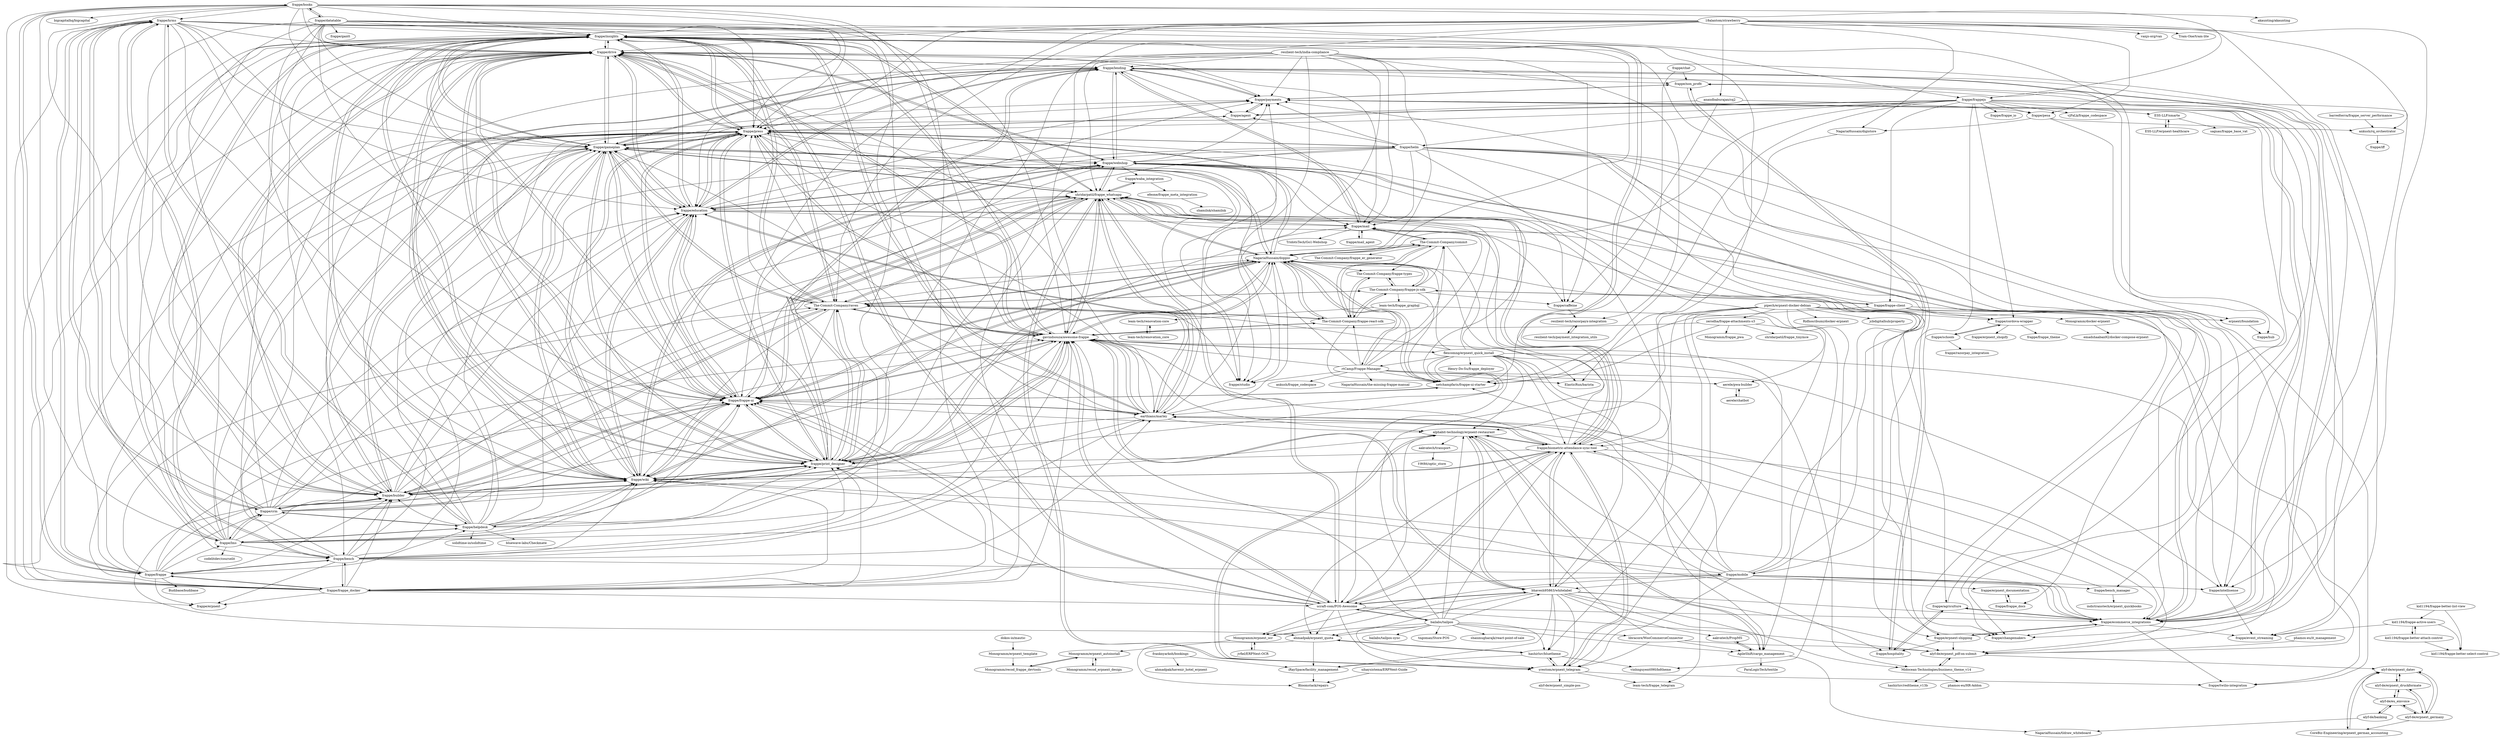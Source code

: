 digraph G {
"frappe/books" -> "frappe/hrms"
"frappe/books" -> "frappe/insights"
"frappe/books" -> "akaunting/akaunting" ["e"=1]
"frappe/books" -> "frappe/bench"
"frappe/books" -> "frappe/frappe"
"frappe/books" -> "frappe/frappe_docker"
"frappe/books" -> "bigcapitalhq/bigcapital" ["e"=1]
"frappe/books" -> "frappe/lms"
"frappe/books" -> "frappe/frappejs"
"frappe/books" -> "frappe/drive"
"frappe/books" -> "frappe/erpnext" ["e"=1]
"frappe/books" -> "frappe/helpdesk"
"frappe/books" -> "frappe/gameplan"
"frappe/books" -> "frappe/datatable"
"frappe/books" -> "frappe/press"
"frappe/frappe" -> "frappe/erpnext" ["e"=1]
"frappe/frappe" -> "frappe/bench"
"frappe/frappe" -> "frappe/frappe_docker"
"frappe/frappe" -> "frappe/hrms"
"frappe/frappe" -> "frappe/books"
"frappe/frappe" -> "gavindsouza/awesome-frappe"
"frappe/frappe" -> "frappe/insights"
"frappe/frappe" -> "frappe/frappe-ui"
"frappe/frappe" -> "frappe/lms"
"frappe/frappe" -> "frappe/helpdesk"
"frappe/frappe" -> "frappe/press"
"frappe/frappe" -> "frappe/builder"
"frappe/frappe" -> "The-Commit-Company/raven"
"frappe/frappe" -> "Budibase/budibase" ["e"=1]
"frappe/frappe" -> "frappe/crm"
"frappe/datatable" -> "frappe/frappe-ui"
"frappe/datatable" -> "frappe/insights"
"frappe/datatable" -> "frappe/frappejs"
"frappe/datatable" -> "frappe/gameplan"
"frappe/datatable" -> "frappe/drive"
"frappe/datatable" -> "frappe/bench"
"frappe/datatable" -> "frappe/print_designer"
"frappe/datatable" -> "gavindsouza/awesome-frappe"
"frappe/datatable" -> "frappe/press"
"frappe/datatable" -> "frappe/builder"
"frappe/datatable" -> "frappe/wiki"
"frappe/datatable" -> "frappe/gantt" ["e"=1]
"frappe/datatable" -> "frappe/biometric-attendance-sync-tool"
"frappe/datatable" -> "frappe/books"
"frappe/datatable" -> "erpnext/foundation"
"sihaysistema/ERPNext-Guide" -> "Bloomstack/repairs"
"bailabs/tailpos" -> "ucraft-com/POS-Awesome"
"bailabs/tailpos" -> "frappe/biometric-attendance-sync-tool"
"bailabs/tailpos" -> "tngoman/Store-POS" ["e"=1]
"bailabs/tailpos" -> "yrestom/erpnext_telegram"
"bailabs/tailpos" -> "Monogramm/erpnext_ocr"
"bailabs/tailpos" -> "ahmadpak/erpnext_quota"
"bailabs/tailpos" -> "gavindsouza/awesome-frappe"
"bailabs/tailpos" -> "shanmugharajk/react-point-of-sale" ["e"=1]
"bailabs/tailpos" -> "bailabs/tailpos-sync"
"bailabs/tailpos" -> "bhavesh95863/whitelabel"
"bailabs/tailpos" -> "alphabit-technology/erpnext-restaurant"
"bailabs/tailpos" -> "hashirluv/bluetheme"
"bailabs/tailpos" -> "shridarpatil/frappe_whatsapp"
"bailabs/tailpos" -> "libracore/WooCommerceConnector"
"bailabs/tailpos" -> "AgileShift/cargo_management"
"frappe/frappejs" -> "frappe/intellisense"
"frappe/frappejs" -> "frappe/frappe-client"
"frappe/frappejs" -> "frappe/press"
"frappe/frappejs" -> "frappe/mobile"
"frappe/frappejs" -> "netchampfaris/frappe-ui-starter"
"frappe/frappejs" -> "frappe/bench_manager"
"frappe/frappejs" -> "vjFaLk/frappe_codespace"
"frappe/frappejs" -> "frappe/frappe_io"
"frappe/frappejs" -> "frappe/helm"
"frappe/frappejs" -> "frappe/agent"
"frappe/frappejs" -> "frappe/cordova-wrapper"
"frappe/frappejs" -> "frappe/gameplan"
"frappe/frappejs" -> "ESS-LLP/smarte"
"frappe/frappejs" -> "NagariaHussain/doppio"
"frappe/frappejs" -> "frappe/pesa"
"frappe/bench_manager" -> "indictranstech/erpnext_quickbooks"
"frappe/bench_manager" -> "netchampfaris/frappe-ui-starter"
"frappe/biometric-attendance-sync-tool" -> "ahmadpak/erpnext_quota"
"frappe/biometric-attendance-sync-tool" -> "shridarpatil/frappe_whatsapp"
"frappe/biometric-attendance-sync-tool" -> "alphabit-technology/erpnext-restaurant"
"frappe/biometric-attendance-sync-tool" -> "ucraft-com/POS-Awesome"
"frappe/biometric-attendance-sync-tool" -> "yrestom/erpnext_telegram"
"frappe/biometric-attendance-sync-tool" -> "frappe/wiki"
"frappe/biometric-attendance-sync-tool" -> "earthians/marley"
"frappe/biometric-attendance-sync-tool" -> "frappe/ecommerce_integrations"
"frappe/biometric-attendance-sync-tool" -> "bhavesh95863/whitelabel"
"frappe/biometric-attendance-sync-tool" -> "frappe/print_designer"
"frappe/biometric-attendance-sync-tool" -> "alyf-de/erpnext_pdf-on-submit"
"frappe/biometric-attendance-sync-tool" -> "frappe/insights"
"frappe/biometric-attendance-sync-tool" -> "frappe/mail"
"frappe/biometric-attendance-sync-tool" -> "NagariaHussain/doppio"
"frappe/biometric-attendance-sync-tool" -> "gavindsouza/awesome-frappe"
"alyf-de/erpnext_pdf-on-submit" -> "alyf-de/erpnext_datev"
"alyf-de/erpnext_pdf-on-submit" -> "Midocean-Technologies/business_theme_v14"
"pipech/erpnext-docker-debian" -> "zerodha/frappe-attachments-s3"
"pipech/erpnext-docker-debian" -> "Monogramm/docker-erpnext"
"pipech/erpnext-docker-debian" -> "Ridhosribumi/docker-erpnext"
"pipech/erpnext-docker-debian" -> "yrestom/erpnext_telegram"
"pipech/erpnext-docker-debian" -> "frappe/cordova-wrapper"
"pipech/erpnext-docker-debian" -> "hashirluv/bluetheme"
"pipech/erpnext-docker-debian" -> "frappe/twilio-integration"
"pipech/erpnext-docker-debian" -> "frappe/biometric-attendance-sync-tool"
"pipech/erpnext-docker-debian" -> "alphabit-technology/erpnext-restaurant"
"pipech/erpnext-docker-debian" -> "vinhnguyent090/bdtheme"
"pipech/erpnext-docker-debian" -> "jcbdigitalhub/property"
"zerodha/frappe-attachments-s3" -> "gavindsouza/awesome-frappe"
"zerodha/frappe-attachments-s3" -> "shridarpatil/frappe_tinymce" ["e"=1]
"zerodha/frappe-attachments-s3" -> "netchampfaris/frappe-ui-starter"
"zerodha/frappe-attachments-s3" -> "Monogramm/frappe_pwa"
"zerodha/frappe-attachments-s3" -> "aerele/pwa-builder"
"Monogramm/docker-erpnext" -> "emadshaaban92/docker-compose-erpnext"
"franknyarkoh/bookings" -> "ahmadpak/havenir_hotel_erpnext"
"franknyarkoh/bookings" -> "iRaySpace/facility_management"
"Monogramm/erpnext_ocr" -> "Monogramm/erpnext_autoinstall"
"Monogramm/erpnext_ocr" -> "jvfiel/ERPNext-OCR"
"libracore/WooCommerceConnector" -> "alphabit-technology/erpnext-restaurant"
"libracore/WooCommerceConnector" -> "AgileShift/cargo_management"
"libracore/WooCommerceConnector" -> "yrestom/erpnext_telegram"
"libracore/WooCommerceConnector" -> "alyf-de/erpnext_pdf-on-submit"
"jvfiel/ERPNext-OCR" -> "Monogramm/erpnext_ocr"
"dokos-io/mautic" -> "Monogramm/erpnext_template"
"frappe/bench" -> "frappe/frappe_docker"
"frappe/bench" -> "frappe/frappe"
"frappe/bench" -> "frappe/press"
"frappe/bench" -> "frappe/insights"
"frappe/bench" -> "frappe/frappe-ui"
"frappe/bench" -> "gavindsouza/awesome-frappe"
"frappe/bench" -> "frappe/gameplan"
"frappe/bench" -> "frappe/wiki"
"frappe/bench" -> "frappe/hrms"
"frappe/bench" -> "frappe/print_designer"
"frappe/bench" -> "frappe/drive"
"frappe/bench" -> "frappe/mobile"
"frappe/bench" -> "earthians/marley"
"frappe/bench" -> "frappe/erpnext" ["e"=1]
"frappe/bench" -> "frappe/builder"
"frappe/press" -> "frappe/agent"
"frappe/press" -> "frappe/insights"
"frappe/press" -> "frappe/gameplan"
"frappe/press" -> "frappe/frappe-ui"
"frappe/press" -> "NagariaHussain/doppio"
"frappe/press" -> "frappe/drive"
"frappe/press" -> "frappe/print_designer"
"frappe/press" -> "frappe/wiki"
"frappe/press" -> "frappe/education"
"frappe/press" -> "gavindsouza/awesome-frappe"
"frappe/press" -> "frappe/changemakers"
"frappe/press" -> "shridarpatil/frappe_whatsapp"
"frappe/press" -> "frappe/studio"
"frappe/press" -> "frappe/helm"
"frappe/press" -> "frappe/builder"
"frappe/agent" -> "frappe/press"
"frappe/agent" -> "frappe/payments"
"frappe/helm" -> "frappe/agent"
"frappe/helm" -> "frappe/ecommerce_integrations"
"frappe/helm" -> "frappe/press"
"frappe/helm" -> "frappe/webshop"
"frappe/helm" -> "frappe/erpnext-shipping"
"frappe/helm" -> "frappe/frappe_docs"
"frappe/helm" -> "frappe/twilio-integration"
"frappe/helm" -> "frappe/payments"
"frappe/helm" -> "alyf-de/erpnext_pdf-on-submit"
"frappe/helm" -> "frappe/mail"
"frappe/helm" -> "frappe/print_designer"
"frappe/helm" -> "frappe/intellisense"
"frappe/helm" -> "frappe/education"
"frappe/helm" -> "frappe/frappe-ui"
"frappe/helm" -> "AgileShift/cargo_management"
"hashirluv/bluetheme" -> "ahmadpak/erpnext_quota"
"hashirluv/bluetheme" -> "vinhnguyent090/bdtheme"
"hashirluv/bluetheme" -> "yrestom/erpnext_telegram"
"hashirluv/bluetheme" -> "iRaySpace/facility_management"
"iRaySpace/facility_management" -> "Bloomstack/repairs"
"ahmadpak/erpnext_quota" -> "hashirluv/bluetheme"
"ahmadpak/erpnext_quota" -> "iRaySpace/facility_management"
"ahmadpak/erpnext_quota" -> "Bloomstack/repairs"
"ucraft-com/POS-Awesome" -> "frappe/biometric-attendance-sync-tool"
"ucraft-com/POS-Awesome" -> "shridarpatil/frappe_whatsapp"
"ucraft-com/POS-Awesome" -> "gavindsouza/awesome-frappe"
"ucraft-com/POS-Awesome" -> "alphabit-technology/erpnext-restaurant"
"ucraft-com/POS-Awesome" -> "ahmadpak/erpnext_quota"
"ucraft-com/POS-Awesome" -> "frappe/insights"
"ucraft-com/POS-Awesome" -> "bhavesh95863/whitelabel"
"ucraft-com/POS-Awesome" -> "yrestom/erpnext_telegram"
"ucraft-com/POS-Awesome" -> "Monogramm/erpnext_ocr"
"ucraft-com/POS-Awesome" -> "alyf-de/erpnext_pdf-on-submit"
"ucraft-com/POS-Awesome" -> "bailabs/tailpos"
"ucraft-com/POS-Awesome" -> "frappe/print_designer"
"ucraft-com/POS-Awesome" -> "frappe/ecommerce_integrations"
"ucraft-com/POS-Awesome" -> "frappe/press"
"ucraft-com/POS-Awesome" -> "frappe/frappe-ui"
"frappe/frappe-client" -> "netchampfaris/frappe-ui-starter"
"frappe/frappe-client" -> "frappe/intellisense"
"frappe/frappe-client" -> "The-Commit-Company/frappe-js-sdk"
"frappe/frappe-client" -> "erpnext/foundation"
"frappe/frappe-client" -> "frappe/cordova-wrapper"
"frappe/frappe-client" -> "frappe/payments"
"phamos-eu/it_management" -> "alyf-de/erpnext_pdf-on-submit"
"yrestom/erpnext_telegram" -> "frappe/twilio-integration"
"yrestom/erpnext_telegram" -> "hashirluv/bluetheme"
"yrestom/erpnext_telegram" -> "leam-tech/frappe_telegram"
"yrestom/erpnext_telegram" -> "alphabit-technology/erpnext-restaurant"
"yrestom/erpnext_telegram" -> "shridarpatil/frappe_whatsapp"
"yrestom/erpnext_telegram" -> "alyf-de/erpnext_simple-pos"
"yrestom/erpnext_telegram" -> "frappe/biometric-attendance-sync-tool"
"frappe/mobile" -> "yrestom/erpnext_telegram"
"frappe/mobile" -> "frappe/bench_manager"
"frappe/mobile" -> "gavindsouza/awesome-frappe"
"frappe/mobile" -> "frappe/biometric-attendance-sync-tool"
"frappe/mobile" -> "frappe/wiki"
"frappe/mobile" -> "frappe/ecommerce_integrations"
"frappe/mobile" -> "bhavesh95863/whitelabel"
"frappe/mobile" -> "frappe/erpnext_documentation"
"frappe/mobile" -> "ucraft-com/POS-Awesome"
"frappe/mobile" -> "frappe/insights"
"frappe/mobile" -> "earthians/marley"
"frappe/mobile" -> "frappe/intellisense"
"frappe/mobile" -> "Monogramm/erpnext_ocr"
"frappe/mobile" -> "frappe/frappe-ui"
"frappe/mobile" -> "NagariaHussain/doppio"
"Monogramm/recod_erpnext_design" -> "Monogramm/erpnext_autoinstall"
"aakvatech/PropMS" -> "AgileShift/cargo_management"
"frappe/wiki" -> "frappe/drive"
"frappe/wiki" -> "frappe/gameplan"
"frappe/wiki" -> "frappe/print_designer"
"frappe/wiki" -> "frappe/insights"
"frappe/wiki" -> "frappe/lending"
"frappe/wiki" -> "frappe/frappe-ui"
"frappe/wiki" -> "frappe/webshop"
"frappe/wiki" -> "frappe/payments"
"frappe/wiki" -> "frappe/press"
"frappe/wiki" -> "frappe/ecommerce_integrations"
"frappe/wiki" -> "frappe/education"
"frappe/wiki" -> "NagariaHussain/doppio"
"frappe/wiki" -> "gavindsouza/awesome-frappe"
"frappe/wiki" -> "frappe/biometric-attendance-sync-tool"
"frappe/wiki" -> "frappe/builder"
"frappe/erpnext_documentation" -> "frappe/frappe_docs"
"leam-tech/renovation_core" -> "leam-tech/renovation-core"
"AgileShift/cargo_management" -> "NagariaHussain/tldraw_whiteboard"
"AgileShift/cargo_management" -> "aakvatech/PropMS"
"AgileShift/cargo_management" -> "alphabit-technology/erpnext-restaurant"
"AgileShift/cargo_management" -> "ParaLogicTech/textile"
"Monogramm/erpnext_template" -> "Monogramm/recod_frappe_devtools"
"frappe/frappe_docs" -> "frappe/erpnext_documentation"
"leam-tech/renovation-core" -> "leam-tech/renovation_core"
"Monogramm/erpnext_autoinstall" -> "Monogramm/recod_frappe_devtools"
"Monogramm/erpnext_autoinstall" -> "Monogramm/recod_erpnext_design"
"Monogramm/recod_frappe_devtools" -> "Monogramm/erpnext_autoinstall"
"frappe/lms" -> "frappe/insights"
"frappe/lms" -> "frappe/frappe-ui"
"frappe/lms" -> "frappe/hrms"
"frappe/lms" -> "frappe/education"
"frappe/lms" -> "frappe/gameplan"
"frappe/lms" -> "frappe/crm"
"frappe/lms" -> "frappe/drive"
"frappe/lms" -> "frappe/wiki"
"frappe/lms" -> "frappe/helpdesk"
"frappe/lms" -> "gavindsouza/awesome-frappe"
"frappe/lms" -> "frappe/press"
"frappe/lms" -> "frappe/builder"
"frappe/lms" -> "earthians/marley"
"frappe/lms" -> "frappe/bench"
"frappe/lms" -> "codelitdev/courselit" ["e"=1]
"frappe/erpnext-shipping" -> "alyf-de/erpnext_pdf-on-submit"
"frappe/erpnext-shipping" -> "frappe/hospitality"
"frappe/erpnext-shipping" -> "frappe/ecommerce_integrations"
"earthians/marley" -> "frappe/education"
"earthians/marley" -> "shridarpatil/frappe_whatsapp"
"earthians/marley" -> "frappe/gameplan"
"earthians/marley" -> "frappe/biometric-attendance-sync-tool"
"earthians/marley" -> "frappe/insights"
"earthians/marley" -> "frappe/wiki"
"earthians/marley" -> "frappe/frappe-ui"
"earthians/marley" -> "gavindsouza/awesome-frappe"
"earthians/marley" -> "alphabit-technology/erpnext-restaurant"
"earthians/marley" -> "frappe/ecommerce_integrations"
"earthians/marley" -> "frappe/print_designer"
"earthians/marley" -> "frappe/payments"
"earthians/marley" -> "NagariaHussain/doppio"
"earthians/marley" -> "frappe/drive"
"earthians/marley" -> "frappe/press"
"frappe/intellisense" -> "frappe/event_streaming"
"bhavesh95863/whitelabel" -> "ahmadpak/erpnext_quota"
"bhavesh95863/whitelabel" -> "alyf-de/erpnext_pdf-on-submit"
"bhavesh95863/whitelabel" -> "gavindsouza/awesome-frappe"
"bhavesh95863/whitelabel" -> "alphabit-technology/erpnext-restaurant"
"bhavesh95863/whitelabel" -> "Monogramm/erpnext_ocr"
"bhavesh95863/whitelabel" -> "Midocean-Technologies/business_theme_v14"
"bhavesh95863/whitelabel" -> "AgileShift/cargo_management"
"bhavesh95863/whitelabel" -> "aakvatech/PropMS"
"bhavesh95863/whitelabel" -> "ucraft-com/POS-Awesome"
"bhavesh95863/whitelabel" -> "frappe/biometric-attendance-sync-tool"
"bhavesh95863/whitelabel" -> "shridarpatil/frappe_whatsapp"
"bhavesh95863/whitelabel" -> "yrestom/erpnext_telegram"
"bhavesh95863/whitelabel" -> "frappe/ecommerce_integrations"
"bhavesh95863/whitelabel" -> "iRaySpace/facility_management"
"bhavesh95863/whitelabel" -> "hashirluv/bluetheme"
"alphabit-technology/erpnext-restaurant" -> "AgileShift/cargo_management"
"alphabit-technology/erpnext-restaurant" -> "frappe/hospitality"
"alphabit-technology/erpnext-restaurant" -> "aakvatech/transport"
"alphabit-technology/erpnext-restaurant" -> "yrestom/erpnext_telegram"
"alphabit-technology/erpnext-restaurant" -> "frappe/biometric-attendance-sync-tool"
"alphabit-technology/erpnext-restaurant" -> "ahmadpak/erpnext_quota"
"alphabit-technology/erpnext-restaurant" -> "bhavesh95863/whitelabel"
"aakvatech/transport" -> "f-9t9it/optic_store"
"frappe/chat" -> "frappe/non_profit"
"frappe/chat" -> "netchampfaris/frappe-ui-starter"
"NagariaHussain/doppio" -> "The-Commit-Company/frappe-react-sdk"
"NagariaHussain/doppio" -> "netchampfaris/frappe-ui-starter"
"NagariaHussain/doppio" -> "gavindsouza/awesome-frappe"
"NagariaHussain/doppio" -> "frappe/frappe-ui"
"NagariaHussain/doppio" -> "rtCamp/Frappe-Manager"
"NagariaHussain/doppio" -> "The-Commit-Company/commit"
"NagariaHussain/doppio" -> "The-Commit-Company/raven"
"NagariaHussain/doppio" -> "frappe/print_designer"
"NagariaHussain/doppio" -> "frappe/gameplan"
"NagariaHussain/doppio" -> "The-Commit-Company/frappe-types"
"NagariaHussain/doppio" -> "The-Commit-Company/frappe-js-sdk"
"NagariaHussain/doppio" -> "frappe/press"
"NagariaHussain/doppio" -> "shridarpatil/frappe_whatsapp"
"NagariaHussain/doppio" -> "frappe/studio"
"NagariaHussain/doppio" -> "frappe/wiki"
"frappe/ecommerce_integrations" -> "frappe/payments"
"frappe/ecommerce_integrations" -> "frappe/non_profit"
"frappe/ecommerce_integrations" -> "frappe/lending"
"frappe/ecommerce_integrations" -> "frappe/event_streaming"
"frappe/ecommerce_integrations" -> "frappe/webshop"
"frappe/ecommerce_integrations" -> "frappe/agriculture"
"frappe/ecommerce_integrations" -> "frappe/changemakers"
"frappe/ecommerce_integrations" -> "frappe/twilio-integration"
"frappe/ecommerce_integrations" -> "frappe/erpnext-shipping"
"leam-tech/frappe_graphql" -> "leam-tech/renovation-core"
"leam-tech/frappe_graphql" -> "leam-tech/frappe_telegram"
"alyf-de/erpnext_druckformate" -> "alyf-de/erpnext_germany"
"alyf-de/erpnext_druckformate" -> "alyf-de/erpnext_datev"
"alyf-de/erpnext_druckformate" -> "alyf-de/eu_einvoice"
"CoreBiz-Engineering/erpnext_german_accounting" -> "alyf-de/erpnext_datev"
"gavindsouza/awesome-frappe" -> "NagariaHussain/doppio"
"gavindsouza/awesome-frappe" -> "shridarpatil/frappe_whatsapp"
"gavindsouza/awesome-frappe" -> "frappe/print_designer"
"gavindsouza/awesome-frappe" -> "frappe/insights"
"gavindsouza/awesome-frappe" -> "bhavesh95863/whitelabel"
"gavindsouza/awesome-frappe" -> "frappe/frappe-ui"
"gavindsouza/awesome-frappe" -> "The-Commit-Company/raven"
"gavindsouza/awesome-frappe" -> "ucraft-com/POS-Awesome"
"gavindsouza/awesome-frappe" -> "frappe/press"
"gavindsouza/awesome-frappe" -> "alphabit-technology/erpnext-restaurant"
"gavindsouza/awesome-frappe" -> "frappe/wiki"
"gavindsouza/awesome-frappe" -> "frappe/drive"
"gavindsouza/awesome-frappe" -> "flexcomng/erpnext_quick_install"
"gavindsouza/awesome-frappe" -> "earthians/marley"
"gavindsouza/awesome-frappe" -> "The-Commit-Company/frappe-react-sdk"
"frappe/helpdesk" -> "frappe/insights"
"frappe/helpdesk" -> "frappe/hrms"
"frappe/helpdesk" -> "frappe/crm"
"frappe/helpdesk" -> "frappe/gameplan"
"frappe/helpdesk" -> "frappe/drive"
"frappe/helpdesk" -> "frappe/builder"
"frappe/helpdesk" -> "frappe/press"
"frappe/helpdesk" -> "frappe/frappe-ui"
"frappe/helpdesk" -> "frappe/print_designer"
"frappe/helpdesk" -> "frappe/lms"
"frappe/helpdesk" -> "frappe/wiki"
"frappe/helpdesk" -> "The-Commit-Company/raven"
"frappe/helpdesk" -> "frappe/education"
"frappe/helpdesk" -> "bluewave-labs/Checkmate" ["e"=1]
"frappe/helpdesk" -> "solidtime-io/solidtime" ["e"=1]
"resilient-tech/india-compliance" -> "frappe/studio"
"resilient-tech/india-compliance" -> "frappe/education"
"resilient-tech/india-compliance" -> "NagariaHussain/doppio"
"resilient-tech/india-compliance" -> "frappe/press"
"resilient-tech/india-compliance" -> "frappe/print_designer"
"resilient-tech/india-compliance" -> "shridarpatil/frappe_whatsapp"
"resilient-tech/india-compliance" -> "frappe/mail"
"resilient-tech/india-compliance" -> "resilient-tech/razorpayx-integration"
"resilient-tech/india-compliance" -> "earthians/marley"
"resilient-tech/india-compliance" -> "frappe/payments"
"resilient-tech/india-compliance" -> "frappe/caffeine"
"resilient-tech/india-compliance" -> "frappe/lending"
"frappe/education" -> "frappe/payments"
"frappe/education" -> "frappe/webshop"
"frappe/education" -> "earthians/marley"
"frappe/education" -> "frappe/frappe-ui"
"frappe/education" -> "frappe/drive"
"frappe/education" -> "frappe/insights"
"frappe/education" -> "frappe/gameplan"
"frappe/education" -> "frappe/ecommerce_integrations"
"frappe/education" -> "frappe/press"
"frappe/education" -> "frappe/print_designer"
"frappe/education" -> "frappe/lending"
"frappe/education" -> "frappe/wiki"
"frappe/education" -> "shridarpatil/frappe_whatsapp"
"frappe/education" -> "frappe/agriculture"
"frappe/education" -> "frappe/mail"
"frappe/frappe-ui" -> "frappe/drive"
"frappe/frappe-ui" -> "netchampfaris/frappe-ui-starter"
"frappe/frappe-ui" -> "frappe/gameplan"
"frappe/frappe-ui" -> "NagariaHussain/doppio"
"frappe/frappe-ui" -> "frappe/insights"
"frappe/frappe-ui" -> "frappe/press"
"frappe/frappe-ui" -> "frappe/wiki"
"frappe/frappe-ui" -> "frappe/education"
"frappe/frappe-ui" -> "frappe/print_designer"
"frappe/frappe-ui" -> "gavindsouza/awesome-frappe"
"frappe/frappe-ui" -> "frappe/builder"
"frappe/frappe-ui" -> "shridarpatil/frappe_whatsapp"
"frappe/frappe-ui" -> "frappe/payments"
"frappe/frappe-ui" -> "frappe/webshop"
"frappe/frappe-ui" -> "earthians/marley"
"frappe/agriculture" -> "frappe/non_profit"
"frappe/agriculture" -> "frappe/hospitality"
"frappe/agriculture" -> "frappe/ecommerce_integrations"
"frappe/gameplan" -> "frappe/drive"
"frappe/gameplan" -> "frappe/insights"
"frappe/gameplan" -> "frappe/wiki"
"frappe/gameplan" -> "frappe/press"
"frappe/gameplan" -> "frappe/frappe-ui"
"frappe/gameplan" -> "frappe/payments"
"frappe/gameplan" -> "frappe/print_designer"
"frappe/gameplan" -> "The-Commit-Company/raven"
"frappe/gameplan" -> "NagariaHussain/doppio"
"frappe/gameplan" -> "frappe/webshop"
"frappe/gameplan" -> "frappe/lending"
"frappe/gameplan" -> "frappe/education"
"frappe/gameplan" -> "shridarpatil/frappe_whatsapp"
"frappe/gameplan" -> "frappe/builder"
"frappe/gameplan" -> "frappe/studio"
"frappe/drive" -> "frappe/gameplan"
"frappe/drive" -> "frappe/wiki"
"frappe/drive" -> "frappe/insights"
"frappe/drive" -> "frappe/print_designer"
"frappe/drive" -> "frappe/frappe-ui"
"frappe/drive" -> "frappe/webshop"
"frappe/drive" -> "frappe/lending"
"frappe/drive" -> "frappe/builder"
"frappe/drive" -> "frappe/press"
"frappe/drive" -> "frappe/education"
"frappe/drive" -> "frappe/ecommerce_integrations"
"frappe/drive" -> "frappe/mail"
"frappe/drive" -> "gavindsouza/awesome-frappe"
"frappe/drive" -> "The-Commit-Company/raven"
"frappe/drive" -> "frappe/payments"
"alyf-de/erpnext_datev" -> "alyf-de/erpnext_germany"
"alyf-de/erpnext_datev" -> "CoreBiz-Engineering/erpnext_german_accounting"
"alyf-de/erpnext_datev" -> "alyf-de/erpnext_druckformate"
"frappe/schools" -> "frappe/razorpay_integration"
"frappe/schools" -> "frappe/cordova-wrapper"
"frappe/payments" -> "frappe/non_profit"
"frappe/payments" -> "frappe/ecommerce_integrations"
"frappe/payments" -> "frappe/event_streaming"
"frappe/payments" -> "frappe/agent"
"frappe/payments" -> "frappe/changemakers"
"frappe/payments" -> "frappe/lending"
"frappe/waba_integration" -> "shridarpatil/frappe_whatsapp"
"frappe/waba_integration" -> "efeone/frappe_meta_integration"
"netchampfaris/frappe-ui-starter" -> "NagariaHussain/doppio"
"netchampfaris/frappe-ui-starter" -> "frappe/frappe-ui"
"NagariaHussain/digistore" -> "ElasticRun/barista"
"alyf-de/erpnext_germany" -> "alyf-de/erpnext_datev"
"alyf-de/erpnext_germany" -> "alyf-de/eu_einvoice"
"alyf-de/erpnext_germany" -> "alyf-de/erpnext_druckformate"
"alyf-de/erpnext_germany" -> "CoreBiz-Engineering/erpnext_german_accounting"
"frappe/non_profit" -> "frappe/hospitality"
"frappe/non_profit" -> "frappe/payments"
"The-Commit-Company/frappe-js-sdk" -> "The-Commit-Company/frappe-react-sdk"
"The-Commit-Company/frappe-js-sdk" -> "The-Commit-Company/frappe-types"
"The-Commit-Company/frappe-js-sdk" -> "netchampfaris/frappe-ui-starter"
"The-Commit-Company/frappe-js-sdk" -> "NagariaHussain/doppio"
"The-Commit-Company/frappe-js-sdk" -> "frappe/frappe-client"
"The-Commit-Company/frappe-js-sdk" -> "frappe/caffeine"
"The-Commit-Company/frappe-js-sdk" -> "The-Commit-Company/commit"
"The-Commit-Company/frappe-js-sdk" -> "leam-tech/frappe_graphql"
"The-Commit-Company/frappe-js-sdk" -> "The-Commit-Company/raven"
"frappe/hospitality" -> "frappe/non_profit"
"frappe/hospitality" -> "frappe/agriculture"
"frappe/pesa" -> "ankush/rq_orchestrator"
"frappe/pesa" -> "NagariaHussain/digistore"
"frappe/pesa" -> "frappe/hub"
"shridarpatil/frappe_whatsapp" -> "frappe/waba_integration"
"shridarpatil/frappe_whatsapp" -> "frappe/print_designer"
"shridarpatil/frappe_whatsapp" -> "gavindsouza/awesome-frappe"
"shridarpatil/frappe_whatsapp" -> "frappe/biometric-attendance-sync-tool"
"shridarpatil/frappe_whatsapp" -> "frappe/mail"
"shridarpatil/frappe_whatsapp" -> "NagariaHussain/doppio"
"shridarpatil/frappe_whatsapp" -> "earthians/marley"
"shridarpatil/frappe_whatsapp" -> "yrestom/erpnext_telegram"
"shridarpatil/frappe_whatsapp" -> "ucraft-com/POS-Awesome"
"shridarpatil/frappe_whatsapp" -> "frappe/gameplan"
"shridarpatil/frappe_whatsapp" -> "The-Commit-Company/raven"
"shridarpatil/frappe_whatsapp" -> "frappe/frappe-ui"
"shridarpatil/frappe_whatsapp" -> "frappe/insights"
"shridarpatil/frappe_whatsapp" -> "frappe/webshop"
"shridarpatil/frappe_whatsapp" -> "frappe/education"
"frappe/hrms" -> "frappe/insights"
"frappe/hrms" -> "frappe/helpdesk"
"frappe/hrms" -> "frappe/crm"
"frappe/hrms" -> "frappe/frappe-ui"
"frappe/hrms" -> "frappe/drive"
"frappe/hrms" -> "frappe/print_designer"
"frappe/hrms" -> "frappe/gameplan"
"frappe/hrms" -> "frappe/builder"
"frappe/hrms" -> "frappe/lms"
"frappe/hrms" -> "gavindsouza/awesome-frappe"
"frappe/hrms" -> "frappe/press"
"frappe/hrms" -> "frappe/bench"
"frappe/hrms" -> "earthians/marley"
"frappe/hrms" -> "frappe/frappe"
"frappe/hrms" -> "frappe/education"
"The-Commit-Company/frappe-types" -> "The-Commit-Company/frappe-react-sdk"
"The-Commit-Company/frappe-types" -> "The-Commit-Company/frappe-js-sdk"
"frappe/webshop" -> "frappe/ecommerce_integrations"
"frappe/webshop" -> "frappe/lending"
"frappe/webshop" -> "frappe/drive"
"frappe/webshop" -> "frappe/waba_integration"
"frappe/webshop" -> "frappe/changemakers"
"frappe/webshop" -> "frappe/mail"
"frappe/webshop" -> "frappe/education"
"frappe/webshop" -> "frappe/gameplan"
"frappe/webshop" -> "frappe/wiki"
"frappe/webshop" -> "frappe/payments"
"frappe/webshop" -> "netchampfaris/frappe-ui-starter"
"frappe/webshop" -> "frappe/caffeine"
"frappe/webshop" -> "frappe/studio"
"frappe/webshop" -> "shridarpatil/frappe_whatsapp"
"frappe/webshop" -> "frappe/erpnext-shipping"
"The-Commit-Company/raven" -> "NagariaHussain/doppio"
"The-Commit-Company/raven" -> "frappe/gameplan"
"The-Commit-Company/raven" -> "frappe/print_designer"
"The-Commit-Company/raven" -> "The-Commit-Company/commit"
"The-Commit-Company/raven" -> "gavindsouza/awesome-frappe"
"The-Commit-Company/raven" -> "shridarpatil/frappe_whatsapp"
"The-Commit-Company/raven" -> "frappe/insights"
"The-Commit-Company/raven" -> "frappe/drive"
"The-Commit-Company/raven" -> "The-Commit-Company/frappe-react-sdk"
"The-Commit-Company/raven" -> "frappe/wiki"
"The-Commit-Company/raven" -> "frappe/frappe-ui"
"The-Commit-Company/raven" -> "frappe/builder"
"The-Commit-Company/raven" -> "frappe/press"
"The-Commit-Company/raven" -> "The-Commit-Company/frappe-js-sdk"
"The-Commit-Company/raven" -> "frappe/studio"
"frappe/builder" -> "frappe/insights"
"frappe/builder" -> "frappe/drive"
"frappe/builder" -> "frappe/gameplan"
"frappe/builder" -> "frappe/frappe-ui"
"frappe/builder" -> "frappe/print_designer"
"frappe/builder" -> "frappe/wiki"
"frappe/builder" -> "frappe/press"
"frappe/builder" -> "The-Commit-Company/raven"
"frappe/builder" -> "gavindsouza/awesome-frappe"
"frappe/builder" -> "frappe/education"
"frappe/builder" -> "NagariaHussain/doppio"
"frappe/builder" -> "frappe/crm"
"frappe/builder" -> "shridarpatil/frappe_whatsapp"
"frappe/builder" -> "frappe/lending"
"frappe/builder" -> "frappe/webshop"
"The-Commit-Company/frappe-react-sdk" -> "The-Commit-Company/frappe-js-sdk"
"The-Commit-Company/frappe-react-sdk" -> "The-Commit-Company/frappe-types"
"The-Commit-Company/frappe-react-sdk" -> "NagariaHussain/doppio"
"The-Commit-Company/frappe-react-sdk" -> "netchampfaris/frappe-ui-starter"
"The-Commit-Company/frappe-react-sdk" -> "The-Commit-Company/commit"
"The-Commit-Company/frappe-react-sdk" -> "The-Commit-Company/raven"
"The-Commit-Company/frappe-react-sdk" -> "gavindsouza/awesome-frappe"
"frappe/insights" -> "frappe/gameplan"
"frappe/insights" -> "frappe/print_designer"
"frappe/insights" -> "frappe/press"
"frappe/insights" -> "frappe/drive"
"frappe/insights" -> "frappe/frappe-ui"
"frappe/insights" -> "frappe/builder"
"frappe/insights" -> "frappe/wiki"
"frappe/insights" -> "gavindsouza/awesome-frappe"
"frappe/insights" -> "frappe/education"
"frappe/insights" -> "shridarpatil/frappe_whatsapp"
"frappe/insights" -> "The-Commit-Company/raven"
"frappe/insights" -> "earthians/marley"
"frappe/insights" -> "NagariaHussain/doppio"
"frappe/insights" -> "ucraft-com/POS-Awesome"
"frappe/insights" -> "frappe/biometric-attendance-sync-tool"
"barredterra/frappe_server_performance" -> "ankush/rq_orchestrator"
"efeone/frappe_meta_integration" -> "shamilnk/shamilnk"
"kid1194/frappe-better-attach-control" -> "kid1194/frappe-active-users"
"kid1194/frappe-better-attach-control" -> "kid1194/frappe-better-select-control"
"kid1194/frappe-active-users" -> "kid1194/frappe-better-attach-control"
"kid1194/frappe-active-users" -> "kid1194/frappe-better-select-control"
"kid1194/frappe-active-users" -> "frappe/event_streaming"
"kid1194/frappe-better-list-view" -> "kid1194/frappe-better-select-control"
"kid1194/frappe-better-list-view" -> "kid1194/frappe-active-users"
"alyf-de/banking" -> "alyf-de/eu_einvoice"
"alyf-de/banking" -> "NagariaHussain/tldraw_whiteboard"
"Midocean-Technologies/business_theme_v14" -> "alyf-de/erpnext_pdf-on-submit"
"Midocean-Technologies/business_theme_v14" -> "hashirluv/redtheme_v13b"
"Midocean-Technologies/business_theme_v14" -> "phamos-eu/HR-Addon"
"frappe/cordova-wrapper" -> "frappe/erpnext_shopify"
"frappe/cordova-wrapper" -> "frappe/frappe_theme"
"frappe/cordova-wrapper" -> "frappe/schools"
"ESS-LLP/erpnext-healthcare" -> "ESS-LLP/smarte"
"18alantom/strawberry" -> "frappe/pesa"
"18alantom/strawberry" -> "frappe/insights"
"18alantom/strawberry" -> "frappe/frappe-ui"
"18alantom/strawberry" -> "gavindsouza/awesome-frappe"
"18alantom/strawberry" -> "frappe/drive"
"18alantom/strawberry" -> "vanjs-org/van" ["e"=1]
"18alantom/strawberry" -> "frappe/builder"
"18alantom/strawberry" -> "frappe/changemakers"
"18alantom/strawberry" -> "ankush/rq_orchestrator"
"18alantom/strawberry" -> "anandbaburajan/cq2"
"18alantom/strawberry" -> "NagariaHussain/digistore"
"18alantom/strawberry" -> "The-Commit-Company/raven"
"18alantom/strawberry" -> "Tram-One/tram-lite"
"18alantom/strawberry" -> "frappe/press"
"18alantom/strawberry" -> "frappe/intellisense"
"frappe/crm" -> "frappe/insights"
"frappe/crm" -> "frappe/gameplan"
"frappe/crm" -> "frappe/builder"
"frappe/crm" -> "shridarpatil/frappe_whatsapp"
"frappe/crm" -> "frappe/drive"
"frappe/crm" -> "frappe/frappe-ui"
"frappe/crm" -> "frappe/helpdesk"
"frappe/crm" -> "frappe/hrms"
"frappe/crm" -> "frappe/print_designer"
"frappe/crm" -> "frappe/press"
"frappe/crm" -> "frappe/wiki"
"frappe/crm" -> "frappe/lms"
"frappe/crm" -> "The-Commit-Company/raven"
"frappe/crm" -> "gavindsouza/awesome-frappe"
"frappe/crm" -> "frappe/education"
"frappe/print_designer" -> "frappe/insights"
"frappe/print_designer" -> "frappe/drive"
"frappe/print_designer" -> "shridarpatil/frappe_whatsapp"
"frappe/print_designer" -> "frappe/wiki"
"frappe/print_designer" -> "frappe/lending"
"frappe/print_designer" -> "frappe/gameplan"
"frappe/print_designer" -> "gavindsouza/awesome-frappe"
"frappe/print_designer" -> "NagariaHussain/doppio"
"frappe/print_designer" -> "The-Commit-Company/raven"
"frappe/print_designer" -> "frappe/press"
"frappe/print_designer" -> "frappe/frappe-ui"
"frappe/print_designer" -> "frappe/mail"
"frappe/print_designer" -> "frappe/education"
"frappe/print_designer" -> "frappe/builder"
"frappe/print_designer" -> "frappe/ecommerce_integrations"
"frappe/lending" -> "frappe/non_profit"
"frappe/lending" -> "frappe/ecommerce_integrations"
"frappe/lending" -> "frappe/mail"
"frappe/lending" -> "frappe/webshop"
"frappe/lending" -> "frappe/payments"
"frappe/lending" -> "frappe/print_designer"
"frappe/lending" -> "frappe/wiki"
"frappe/lending" -> "frappe/changemakers"
"frappe/lending" -> "frappe/drive"
"frappe/lending" -> "frappe/agent"
"frappe/lending" -> "frappe/gameplan"
"frappe/lending" -> "frappe/event_streaming"
"frappe/lending" -> "frappe/education"
"flexcomng/erpnext_quick_install" -> "gavindsouza/awesome-frappe"
"flexcomng/erpnext_quick_install" -> "bhavesh95863/whitelabel"
"flexcomng/erpnext_quick_install" -> "Henry-Do-Su/frappe_deployer"
"flexcomng/erpnext_quick_install" -> "alyf-de/erpnext_pdf-on-submit"
"flexcomng/erpnext_quick_install" -> "shridarpatil/frappe_whatsapp"
"flexcomng/erpnext_quick_install" -> "NagariaHussain/doppio"
"flexcomng/erpnext_quick_install" -> "frappe/biometric-attendance-sync-tool"
"flexcomng/erpnext_quick_install" -> "alphabit-technology/erpnext-restaurant"
"flexcomng/erpnext_quick_install" -> "ucraft-com/POS-Awesome"
"flexcomng/erpnext_quick_install" -> "frappe/print_designer"
"flexcomng/erpnext_quick_install" -> "AgileShift/cargo_management"
"flexcomng/erpnext_quick_install" -> "earthians/marley"
"flexcomng/erpnext_quick_install" -> "rtCamp/Frappe-Manager"
"flexcomng/erpnext_quick_install" -> "Midocean-Technologies/business_theme_v14"
"flexcomng/erpnext_quick_install" -> "The-Commit-Company/raven"
"rtCamp/Frappe-Manager" -> "NagariaHussain/doppio"
"rtCamp/Frappe-Manager" -> "frappe/studio"
"rtCamp/Frappe-Manager" -> "The-Commit-Company/commit"
"rtCamp/Frappe-Manager" -> "ankush/frappe_codespace"
"rtCamp/Frappe-Manager" -> "shridarpatil/frappe_whatsapp"
"rtCamp/Frappe-Manager" -> "gavindsouza/awesome-frappe"
"rtCamp/Frappe-Manager" -> "The-Commit-Company/frappe-react-sdk"
"rtCamp/Frappe-Manager" -> "frappe/press"
"rtCamp/Frappe-Manager" -> "netchampfaris/frappe-ui-starter"
"rtCamp/Frappe-Manager" -> "ElasticRun/barista"
"rtCamp/Frappe-Manager" -> "frappe/intellisense"
"rtCamp/Frappe-Manager" -> "NagariaHussain/the-missing-frappe-manual"
"rtCamp/Frappe-Manager" -> "aerele/pwa-builder"
"The-Commit-Company/commit" -> "frappe/mail"
"The-Commit-Company/commit" -> "NagariaHussain/doppio"
"The-Commit-Company/commit" -> "The-Commit-Company/frappe_er_generator"
"The-Commit-Company/commit" -> "ElasticRun/barista"
"The-Commit-Company/commit" -> "The-Commit-Company/frappe-types"
"The-Commit-Company/commit" -> "The-Commit-Company/frappe-react-sdk"
"ankush/rq_orchestrator" -> "frappe/iff"
"anandbaburajan/cq2" -> "frappe/pesa"
"anandbaburajan/cq2" -> "frappe/caffeine"
"anandbaburajan/cq2" -> "frappe/agent"
"ESS-LLP/smarte" -> "ESS-LLP/erpnext-healthcare"
"ESS-LLP/smarte" -> "saguas/frappe_base_vat"
"frappe/mail" -> "frappe/mail_agent"
"frappe/mail" -> "frappe/caffeine"
"frappe/mail" -> "TridotsTech/Go1-Webshop"
"frappe/mail" -> "frappe/lending"
"frappe/mail" -> "The-Commit-Company/commit"
"frappe/mail_agent" -> "frappe/mail"
"erpnext/foundation" -> "frappe/hub"
"alyf-de/eu_einvoice" -> "alyf-de/erpnext_germany"
"alyf-de/eu_einvoice" -> "alyf-de/erpnext_druckformate"
"alyf-de/eu_einvoice" -> "alyf-de/banking"
"alyf-de/eu_einvoice" -> "alyf-de/erpnext_datev"
"aerele/pwa-builder" -> "aerele/chatbot"
"aerele/chatbot" -> "aerele/pwa-builder"
"resilient-tech/razorpayx-integration" -> "resilient-tech/payment_integration_utils"
"frappe/frappe_docker" -> "frappe/bench"
"frappe/frappe_docker" -> "gavindsouza/awesome-frappe"
"frappe/frappe_docker" -> "frappe/frappe"
"frappe/frappe_docker" -> "frappe/insights"
"frappe/frappe_docker" -> "frappe/print_designer"
"frappe/frappe_docker" -> "frappe/press"
"frappe/frappe_docker" -> "frappe/frappe-ui"
"frappe/frappe_docker" -> "frappe/erpnext" ["e"=1]
"frappe/frappe_docker" -> "frappe/hrms"
"frappe/frappe_docker" -> "frappe/builder"
"frappe/frappe_docker" -> "frappe/drive"
"frappe/frappe_docker" -> "frappe/wiki"
"frappe/frappe_docker" -> "shridarpatil/frappe_whatsapp"
"frappe/frappe_docker" -> "ucraft-com/POS-Awesome"
"frappe/frappe_docker" -> "frappe/gameplan"
"frappe/caffeine" -> "resilient-tech/razorpayx-integration"
"resilient-tech/payment_integration_utils" -> "resilient-tech/razorpayx-integration"
"frappe/books" ["l"="15.141,-11.456"]
"frappe/hrms" ["l"="15.176,-11.519"]
"frappe/insights" ["l"="15.216,-11.498"]
"akaunting/akaunting" ["l"="-15.5,27.969"]
"frappe/bench" ["l"="15.2,-11.515"]
"frappe/frappe" ["l"="15.145,-11.538"]
"frappe/frappe_docker" ["l"="15.21,-11.537"]
"bigcapitalhq/bigcapital" ["l"="16.21,-10.255"]
"frappe/lms" ["l"="15.17,-11.495"]
"frappe/frappejs" ["l"="15.245,-11.406"]
"frappe/drive" ["l"="15.2,-11.47"]
"frappe/erpnext" ["l"="15.713,-10.504"]
"frappe/helpdesk" ["l"="15.148,-11.487"]
"frappe/gameplan" ["l"="15.207,-11.46"]
"frappe/datatable" ["l"="15.189,-11.442"]
"frappe/press" ["l"="15.214,-11.469"]
"gavindsouza/awesome-frappe" ["l"="15.24,-11.501"]
"frappe/frappe-ui" ["l"="15.214,-11.484"]
"frappe/builder" ["l"="15.196,-11.487"]
"The-Commit-Company/raven" ["l"="15.231,-11.466"]
"Budibase/budibase" ["l"="15.774,-10.231"]
"frappe/crm" ["l"="15.176,-11.473"]
"frappe/print_designer" ["l"="15.228,-11.477"]
"frappe/wiki" ["l"="15.227,-11.49"]
"frappe/gantt" ["l"="0.266,-27.913"]
"frappe/biometric-attendance-sync-tool" ["l"="15.278,-11.49"]
"erpnext/foundation" ["l"="15.228,-11.367"]
"sihaysistema/ERPNext-Guide" ["l"="15.445,-11.52"]
"Bloomstack/repairs" ["l"="15.399,-11.508"]
"bailabs/tailpos" ["l"="15.318,-11.516"]
"ucraft-com/POS-Awesome" ["l"="15.275,-11.505"]
"tngoman/Store-POS" ["l"="-12.547,-28.472"]
"yrestom/erpnext_telegram" ["l"="15.319,-11.488"]
"Monogramm/erpnext_ocr" ["l"="15.343,-11.476"]
"ahmadpak/erpnext_quota" ["l"="15.335,-11.502"]
"shanmugharajk/react-point-of-sale" ["l"="-12.554,-28.416"]
"bailabs/tailpos-sync" ["l"="15.359,-11.545"]
"bhavesh95863/whitelabel" ["l"="15.299,-11.51"]
"alphabit-technology/erpnext-restaurant" ["l"="15.309,-11.499"]
"hashirluv/bluetheme" ["l"="15.349,-11.508"]
"shridarpatil/frappe_whatsapp" ["l"="15.253,-11.49"]
"libracore/WooCommerceConnector" ["l"="15.34,-11.53"]
"AgileShift/cargo_management" ["l"="15.312,-11.541"]
"frappe/intellisense" ["l"="15.258,-11.42"]
"frappe/frappe-client" ["l"="15.278,-11.394"]
"frappe/mobile" ["l"="15.281,-11.472"]
"netchampfaris/frappe-ui-starter" ["l"="15.277,-11.445"]
"frappe/bench_manager" ["l"="15.298,-11.403"]
"vjFaLk/frappe_codespace" ["l"="15.255,-11.358"]
"frappe/frappe_io" ["l"="15.243,-11.344"]
"frappe/helm" ["l"="15.271,-11.459"]
"frappe/agent" ["l"="15.224,-11.415"]
"frappe/cordova-wrapper" ["l"="15.343,-11.398"]
"ESS-LLP/smarte" ["l"="15.27,-11.334"]
"NagariaHussain/doppio" ["l"="15.25,-11.466"]
"frappe/pesa" ["l"="15.204,-11.371"]
"indictranstech/erpnext_quickbooks" ["l"="15.318,-11.358"]
"earthians/marley" ["l"="15.243,-11.483"]
"frappe/ecommerce_integrations" ["l"="15.261,-11.458"]
"alyf-de/erpnext_pdf-on-submit" ["l"="15.319,-11.533"]
"frappe/mail" ["l"="15.248,-11.43"]
"alyf-de/erpnext_datev" ["l"="15.389,-11.603"]
"Midocean-Technologies/business_theme_v14" ["l"="15.319,-11.565"]
"pipech/erpnext-docker-debian" ["l"="15.357,-11.49"]
"zerodha/frappe-attachments-s3" ["l"="15.297,-11.533"]
"Monogramm/docker-erpnext" ["l"="15.418,-11.528"]
"Ridhosribumi/docker-erpnext" ["l"="15.404,-11.485"]
"frappe/twilio-integration" ["l"="15.321,-11.466"]
"vinhnguyent090/bdtheme" ["l"="15.377,-11.516"]
"jcbdigitalhub/property" ["l"="15.394,-11.52"]
"shridarpatil/frappe_tinymce" ["l"="23.643,-29.195"]
"Monogramm/frappe_pwa" ["l"="15.305,-11.583"]
"aerele/pwa-builder" ["l"="15.284,-11.56"]
"emadshaaban92/docker-compose-erpnext" ["l"="15.443,-11.545"]
"franknyarkoh/bookings" ["l"="15.434,-11.498"]
"ahmadpak/havenir_hotel_erpnext" ["l"="15.467,-11.497"]
"iRaySpace/facility_management" ["l"="15.374,-11.503"]
"Monogramm/erpnext_autoinstall" ["l"="15.418,-11.444"]
"jvfiel/ERPNext-OCR" ["l"="15.372,-11.459"]
"dokos-io/mautic" ["l"="15.511,-11.423"]
"Monogramm/erpnext_template" ["l"="15.484,-11.43"]
"frappe/education" ["l"="15.22,-11.459"]
"frappe/changemakers" ["l"="15.214,-11.427"]
"frappe/studio" ["l"="15.248,-11.445"]
"frappe/payments" ["l"="15.24,-11.438"]
"frappe/webshop" ["l"="15.241,-11.456"]
"frappe/erpnext-shipping" ["l"="15.301,-11.467"]
"frappe/frappe_docs" ["l"="15.328,-11.434"]
"The-Commit-Company/frappe-js-sdk" ["l"="15.274,-11.419"]
"phamos-eu/it_management" ["l"="15.366,-11.57"]
"leam-tech/frappe_telegram" ["l"="15.352,-11.424"]
"alyf-de/erpnext_simple-pos" ["l"="15.362,-11.52"]
"frappe/erpnext_documentation" ["l"="15.343,-11.444"]
"Monogramm/recod_erpnext_design" ["l"="15.435,-11.43"]
"aakvatech/PropMS" ["l"="15.305,-11.56"]
"frappe/lending" ["l"="15.227,-11.445"]
"leam-tech/renovation_core" ["l"="15.374,-11.317"]
"leam-tech/renovation-core" ["l"="15.362,-11.337"]
"NagariaHussain/tldraw_whiteboard" ["l"="15.352,-11.602"]
"ParaLogicTech/textile" ["l"="15.339,-11.574"]
"Monogramm/recod_frappe_devtools" ["l"="15.45,-11.438"]
"codelitdev/courselit" ["l"="46.114,18.07"]
"frappe/hospitality" ["l"="15.314,-11.448"]
"frappe/event_streaming" ["l"="15.24,-11.392"]
"aakvatech/transport" ["l"="15.384,-11.478"]
"f-9t9it/optic_store" ["l"="15.423,-11.469"]
"frappe/chat" ["l"="15.321,-11.409"]
"frappe/non_profit" ["l"="15.284,-11.434"]
"The-Commit-Company/frappe-react-sdk" ["l"="15.264,-11.445"]
"rtCamp/Frappe-Manager" ["l"="15.267,-11.48"]
"The-Commit-Company/commit" ["l"="15.27,-11.431"]
"The-Commit-Company/frappe-types" ["l"="15.292,-11.424"]
"frappe/agriculture" ["l"="15.294,-11.447"]
"leam-tech/frappe_graphql" ["l"="15.336,-11.378"]
"alyf-de/erpnext_druckformate" ["l"="15.394,-11.623"]
"alyf-de/erpnext_germany" ["l"="15.41,-11.624"]
"alyf-de/eu_einvoice" ["l"="15.397,-11.638"]
"CoreBiz-Engineering/erpnext_german_accounting" ["l"="15.411,-11.606"]
"flexcomng/erpnext_quick_install" ["l"="15.271,-11.522"]
"bluewave-labs/Checkmate" ["l"="16.308,-10.225"]
"solidtime-io/solidtime" ["l"="16.278,-10.246"]
"resilient-tech/india-compliance" ["l"="15.227,-11.431"]
"resilient-tech/razorpayx-integration" ["l"="15.199,-11.39"]
"frappe/caffeine" ["l"="15.226,-11.399"]
"frappe/schools" ["l"="15.373,-11.376"]
"frappe/razorpay_integration" ["l"="15.397,-11.359"]
"frappe/waba_integration" ["l"="15.248,-11.535"]
"efeone/frappe_meta_integration" ["l"="15.241,-11.601"]
"NagariaHussain/digistore" ["l"="15.22,-11.381"]
"ElasticRun/barista" ["l"="15.264,-11.403"]
"ankush/rq_orchestrator" ["l"="15.168,-11.362"]
"frappe/hub" ["l"="15.211,-11.341"]
"barredterra/frappe_server_performance" ["l"="15.141,-11.338"]
"shamilnk/shamilnk" ["l"="15.24,-11.631"]
"kid1194/frappe-better-attach-control" ["l"="15.236,-11.278"]
"kid1194/frappe-active-users" ["l"="15.23,-11.303"]
"kid1194/frappe-better-select-control" ["l"="15.219,-11.281"]
"kid1194/frappe-better-list-view" ["l"="15.217,-11.266"]
"alyf-de/banking" ["l"="15.374,-11.641"]
"hashirluv/redtheme_v13b" ["l"="15.333,-11.598"]
"phamos-eu/HR-Addon" ["l"="15.319,-11.609"]
"frappe/erpnext_shopify" ["l"="15.359,-11.365"]
"frappe/frappe_theme" ["l"="15.387,-11.388"]
"ESS-LLP/erpnext-healthcare" ["l"="15.282,-11.313"]
"18alantom/strawberry" ["l"="15.193,-11.415"]
"vanjs-org/van" ["l"="-4.224,-29.937"]
"anandbaburajan/cq2" ["l"="15.187,-11.362"]
"Tram-One/tram-lite" ["l"="15.142,-11.378"]
"Henry-Do-Su/frappe_deployer" ["l"="15.265,-11.574"]
"ankush/frappe_codespace" ["l"="15.263,-11.552"]
"NagariaHussain/the-missing-frappe-manual" ["l"="15.277,-11.54"]
"The-Commit-Company/frappe_er_generator" ["l"="15.297,-11.381"]
"frappe/iff" ["l"="15.156,-11.333"]
"saguas/frappe_base_vat" ["l"="15.271,-11.303"]
"frappe/mail_agent" ["l"="15.255,-11.39"]
"TridotsTech/Go1-Webshop" ["l"="15.268,-11.371"]
"aerele/chatbot" ["l"="15.284,-11.591"]
"resilient-tech/payment_integration_utils" ["l"="15.176,-11.378"]
}